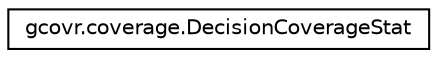 digraph "Graphical Class Hierarchy"
{
 // LATEX_PDF_SIZE
  edge [fontname="Helvetica",fontsize="10",labelfontname="Helvetica",labelfontsize="10"];
  node [fontname="Helvetica",fontsize="10",shape=record];
  rankdir="LR";
  Node0 [label="gcovr.coverage.DecisionCoverageStat",height=0.2,width=0.4,color="black", fillcolor="white", style="filled",URL="$classgcovr_1_1coverage_1_1DecisionCoverageStat.html",tooltip=" "];
}
